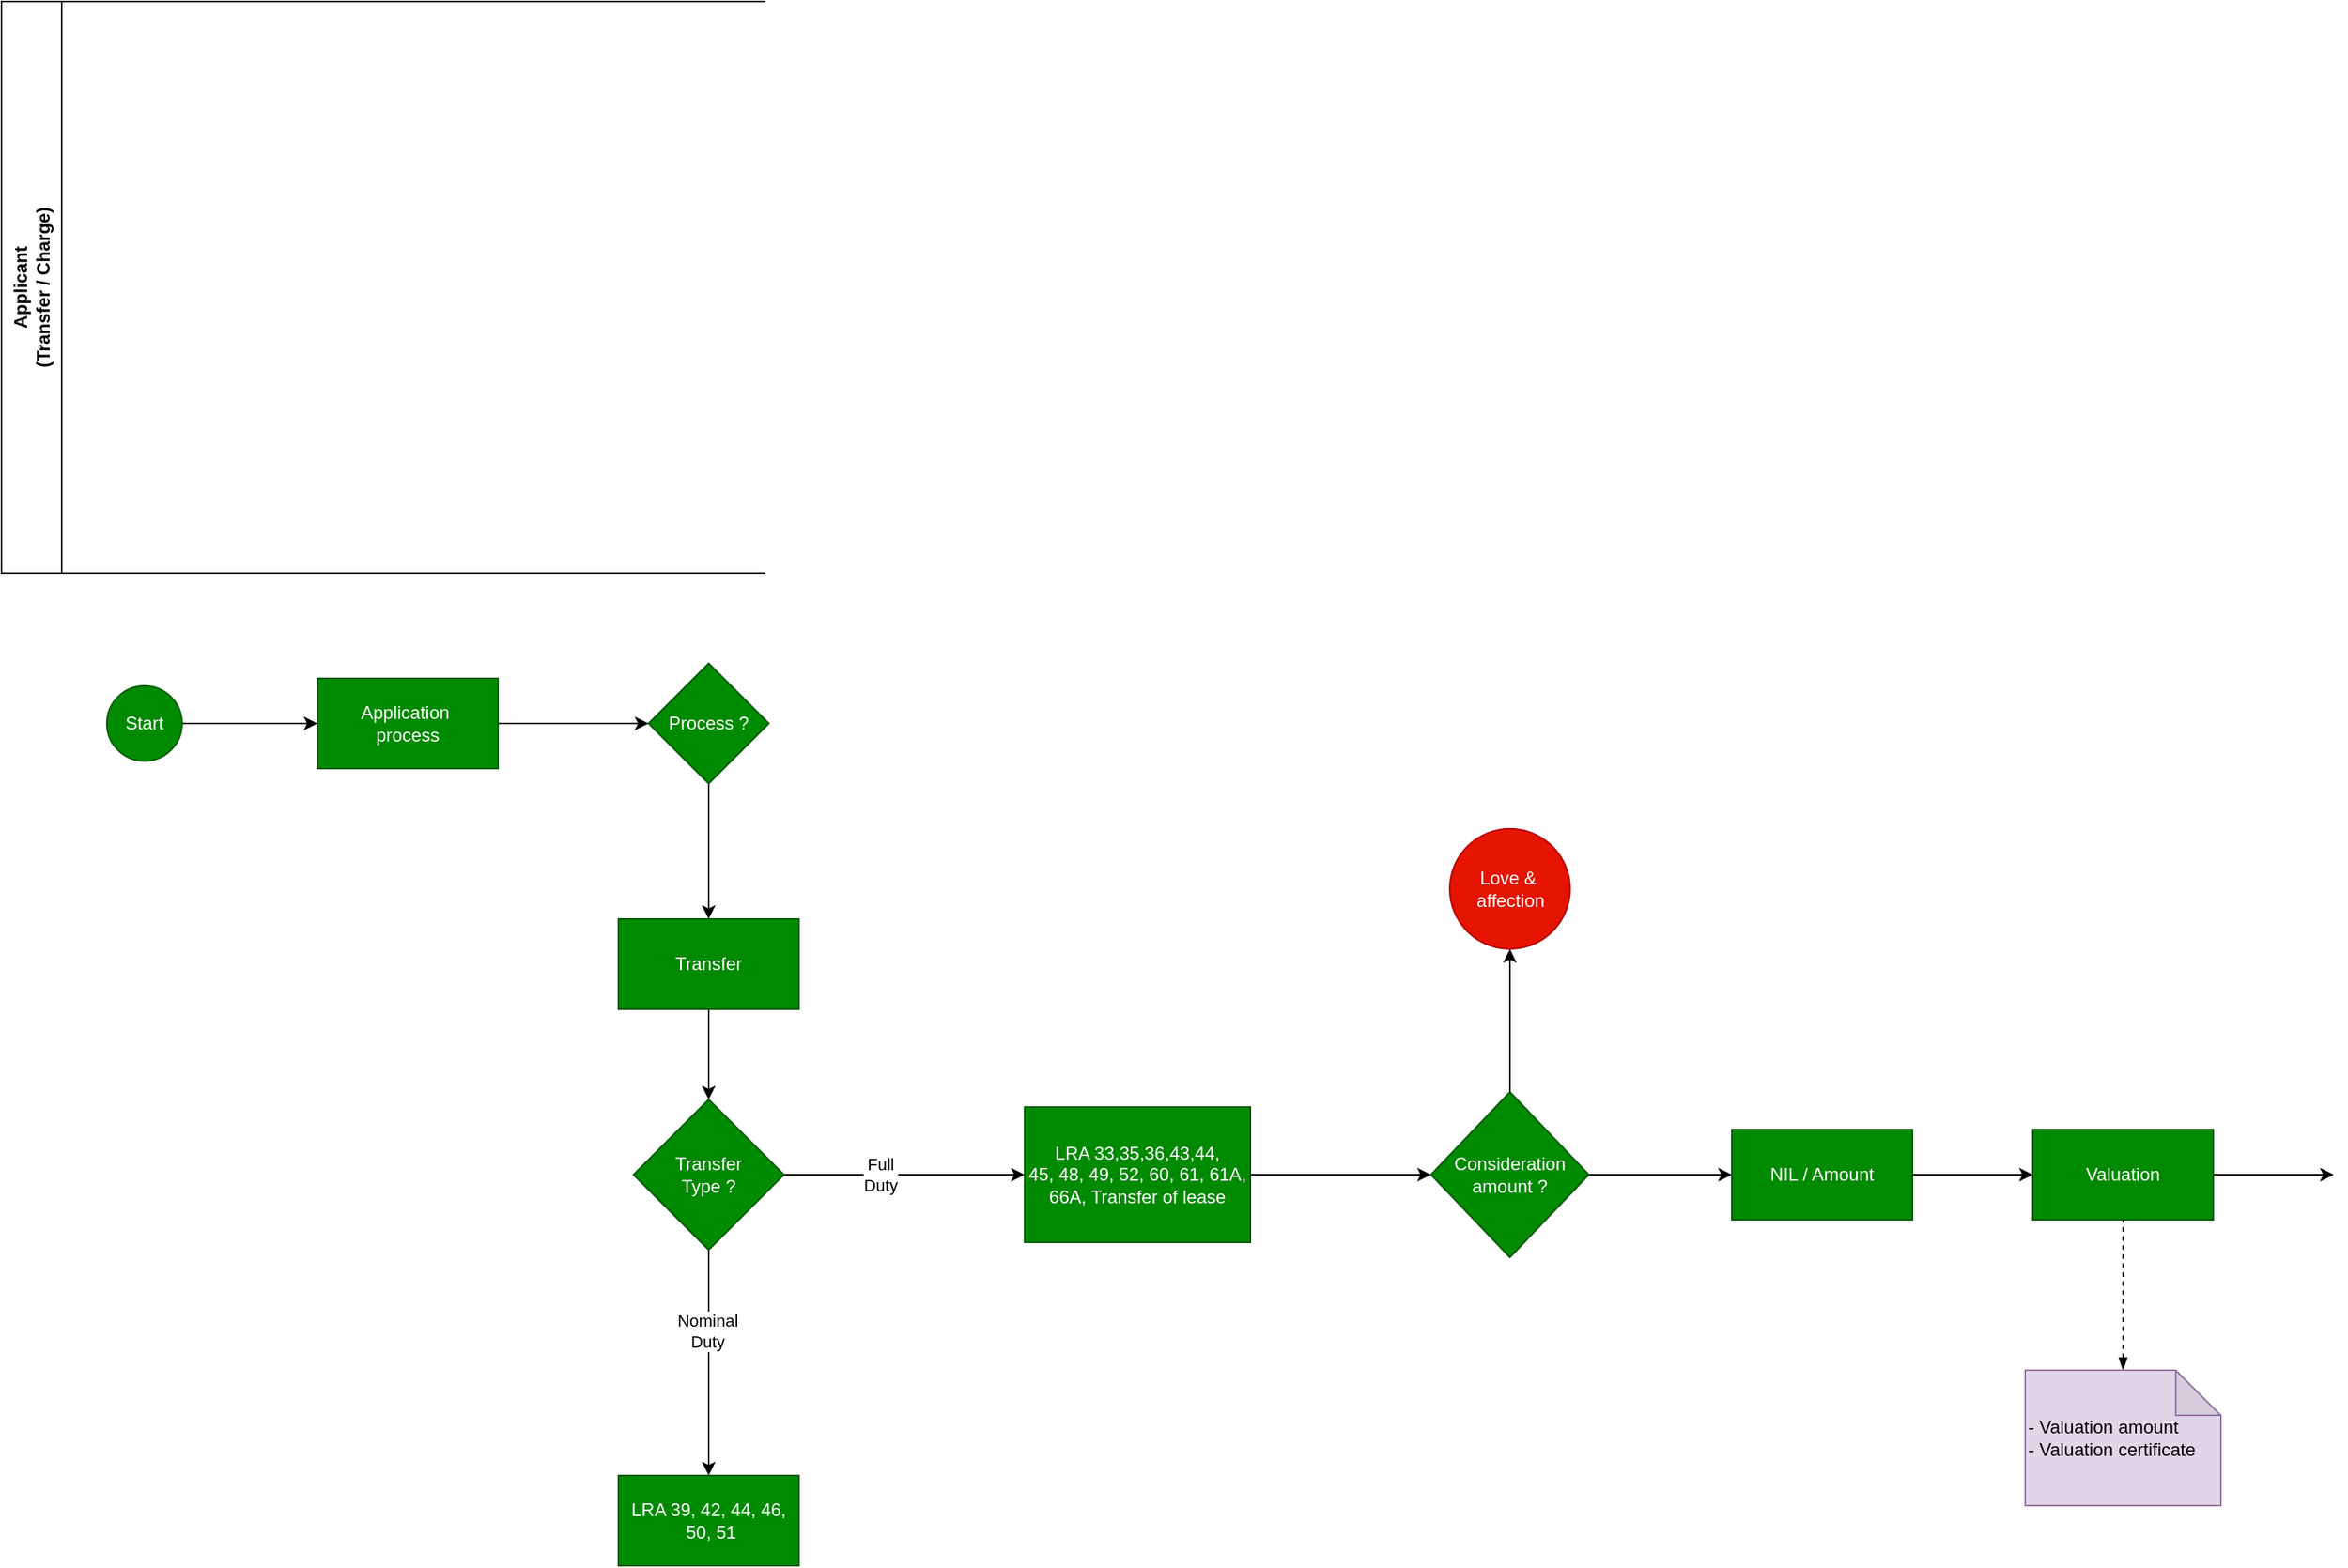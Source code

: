 <mxfile version="21.6.5" type="github">
  <diagram name="Page-1" id="wiHoxaamiO45fGIozESU">
    <mxGraphModel dx="2122" dy="813" grid="1" gridSize="10" guides="1" tooltips="1" connect="1" arrows="1" fold="1" page="1" pageScale="1" pageWidth="850" pageHeight="1100" math="0" shadow="0">
      <root>
        <mxCell id="0" />
        <mxCell id="1" parent="0" />
        <mxCell id="bjcQ7HL3ElRiH-m9O8MQ-1" value="Applicant&lt;br&gt;(Transfer / Charge)" style="swimlane;horizontal=0;whiteSpace=wrap;html=1;startSize=40;" vertex="1" parent="1">
          <mxGeometry x="-40" y="40" width="880" height="380" as="geometry" />
        </mxCell>
        <mxCell id="bjcQ7HL3ElRiH-m9O8MQ-4" value="" style="edgeStyle=orthogonalEdgeStyle;rounded=0;orthogonalLoop=1;jettySize=auto;html=1;" edge="1" parent="1" source="bjcQ7HL3ElRiH-m9O8MQ-2" target="bjcQ7HL3ElRiH-m9O8MQ-3">
          <mxGeometry relative="1" as="geometry" />
        </mxCell>
        <mxCell id="bjcQ7HL3ElRiH-m9O8MQ-2" value="Start" style="ellipse;whiteSpace=wrap;html=1;aspect=fixed;fillColor=#008a00;fontColor=#ffffff;strokeColor=#005700;" vertex="1" parent="1">
          <mxGeometry x="30" y="495" width="50" height="50" as="geometry" />
        </mxCell>
        <mxCell id="bjcQ7HL3ElRiH-m9O8MQ-6" value="" style="edgeStyle=orthogonalEdgeStyle;rounded=0;orthogonalLoop=1;jettySize=auto;html=1;" edge="1" parent="1" source="bjcQ7HL3ElRiH-m9O8MQ-3" target="bjcQ7HL3ElRiH-m9O8MQ-5">
          <mxGeometry relative="1" as="geometry" />
        </mxCell>
        <mxCell id="bjcQ7HL3ElRiH-m9O8MQ-3" value="Application&amp;nbsp;&lt;br&gt;process" style="whiteSpace=wrap;html=1;fillColor=#008a00;strokeColor=#005700;fontColor=#ffffff;" vertex="1" parent="1">
          <mxGeometry x="170" y="490" width="120" height="60" as="geometry" />
        </mxCell>
        <mxCell id="bjcQ7HL3ElRiH-m9O8MQ-10" value="" style="edgeStyle=orthogonalEdgeStyle;rounded=0;orthogonalLoop=1;jettySize=auto;html=1;" edge="1" parent="1" source="bjcQ7HL3ElRiH-m9O8MQ-5" target="bjcQ7HL3ElRiH-m9O8MQ-9">
          <mxGeometry relative="1" as="geometry" />
        </mxCell>
        <mxCell id="bjcQ7HL3ElRiH-m9O8MQ-5" value="Process ?" style="rhombus;whiteSpace=wrap;html=1;fillColor=#008a00;strokeColor=#005700;fontColor=#ffffff;" vertex="1" parent="1">
          <mxGeometry x="390" y="480" width="80" height="80" as="geometry" />
        </mxCell>
        <mxCell id="bjcQ7HL3ElRiH-m9O8MQ-12" value="" style="edgeStyle=orthogonalEdgeStyle;rounded=0;orthogonalLoop=1;jettySize=auto;html=1;" edge="1" parent="1" source="bjcQ7HL3ElRiH-m9O8MQ-9" target="bjcQ7HL3ElRiH-m9O8MQ-11">
          <mxGeometry relative="1" as="geometry" />
        </mxCell>
        <mxCell id="bjcQ7HL3ElRiH-m9O8MQ-9" value="Transfer" style="whiteSpace=wrap;html=1;fillColor=#008a00;strokeColor=#005700;fontColor=#ffffff;" vertex="1" parent="1">
          <mxGeometry x="370" y="650" width="120" height="60" as="geometry" />
        </mxCell>
        <mxCell id="bjcQ7HL3ElRiH-m9O8MQ-16" value="" style="edgeStyle=orthogonalEdgeStyle;rounded=0;orthogonalLoop=1;jettySize=auto;html=1;" edge="1" parent="1" source="bjcQ7HL3ElRiH-m9O8MQ-11" target="bjcQ7HL3ElRiH-m9O8MQ-15">
          <mxGeometry relative="1" as="geometry" />
        </mxCell>
        <mxCell id="bjcQ7HL3ElRiH-m9O8MQ-17" value="Full&lt;br&gt;Duty" style="edgeLabel;html=1;align=center;verticalAlign=middle;resizable=0;points=[];" vertex="1" connectable="0" parent="bjcQ7HL3ElRiH-m9O8MQ-16">
          <mxGeometry x="-0.2" relative="1" as="geometry">
            <mxPoint as="offset" />
          </mxGeometry>
        </mxCell>
        <mxCell id="bjcQ7HL3ElRiH-m9O8MQ-19" value="" style="edgeStyle=orthogonalEdgeStyle;rounded=0;orthogonalLoop=1;jettySize=auto;html=1;" edge="1" parent="1" source="bjcQ7HL3ElRiH-m9O8MQ-11" target="bjcQ7HL3ElRiH-m9O8MQ-18">
          <mxGeometry relative="1" as="geometry" />
        </mxCell>
        <mxCell id="bjcQ7HL3ElRiH-m9O8MQ-20" value="Nominal&lt;br&gt;Duty" style="edgeLabel;html=1;align=center;verticalAlign=middle;resizable=0;points=[];" vertex="1" connectable="0" parent="bjcQ7HL3ElRiH-m9O8MQ-19">
          <mxGeometry x="-0.289" y="-1" relative="1" as="geometry">
            <mxPoint as="offset" />
          </mxGeometry>
        </mxCell>
        <mxCell id="bjcQ7HL3ElRiH-m9O8MQ-11" value="Transfer&lt;br&gt;Type ?" style="rhombus;whiteSpace=wrap;html=1;fillColor=#008a00;strokeColor=#005700;fontColor=#ffffff;" vertex="1" parent="1">
          <mxGeometry x="380" y="770" width="100" height="100" as="geometry" />
        </mxCell>
        <mxCell id="bjcQ7HL3ElRiH-m9O8MQ-22" value="" style="edgeStyle=orthogonalEdgeStyle;rounded=0;orthogonalLoop=1;jettySize=auto;html=1;" edge="1" parent="1" source="bjcQ7HL3ElRiH-m9O8MQ-15" target="bjcQ7HL3ElRiH-m9O8MQ-21">
          <mxGeometry relative="1" as="geometry" />
        </mxCell>
        <mxCell id="bjcQ7HL3ElRiH-m9O8MQ-15" value="LRA 33,35,36,43,44,&lt;br&gt;45, 48, 49, 52, 60, 61, 61A, 66A, Transfer of lease" style="whiteSpace=wrap;html=1;fillColor=#008a00;strokeColor=#005700;fontColor=#ffffff;" vertex="1" parent="1">
          <mxGeometry x="640" y="775" width="150" height="90" as="geometry" />
        </mxCell>
        <mxCell id="bjcQ7HL3ElRiH-m9O8MQ-18" value="LRA 39, 42, 44, 46,&lt;br&gt;&amp;nbsp;50, 51" style="whiteSpace=wrap;html=1;fillColor=#008a00;strokeColor=#005700;fontColor=#ffffff;" vertex="1" parent="1">
          <mxGeometry x="370" y="1020" width="120" height="60" as="geometry" />
        </mxCell>
        <mxCell id="bjcQ7HL3ElRiH-m9O8MQ-24" value="" style="edgeStyle=orthogonalEdgeStyle;rounded=0;orthogonalLoop=1;jettySize=auto;html=1;" edge="1" parent="1" source="bjcQ7HL3ElRiH-m9O8MQ-21" target="bjcQ7HL3ElRiH-m9O8MQ-23">
          <mxGeometry relative="1" as="geometry" />
        </mxCell>
        <mxCell id="bjcQ7HL3ElRiH-m9O8MQ-26" value="" style="edgeStyle=orthogonalEdgeStyle;rounded=0;orthogonalLoop=1;jettySize=auto;html=1;" edge="1" parent="1" source="bjcQ7HL3ElRiH-m9O8MQ-21" target="bjcQ7HL3ElRiH-m9O8MQ-25">
          <mxGeometry relative="1" as="geometry" />
        </mxCell>
        <mxCell id="bjcQ7HL3ElRiH-m9O8MQ-21" value="Consideration&lt;br&gt;amount ?" style="rhombus;whiteSpace=wrap;html=1;fillColor=#008a00;strokeColor=#005700;fontColor=#ffffff;" vertex="1" parent="1">
          <mxGeometry x="910" y="765" width="105" height="110" as="geometry" />
        </mxCell>
        <mxCell id="bjcQ7HL3ElRiH-m9O8MQ-28" value="" style="edgeStyle=orthogonalEdgeStyle;rounded=0;orthogonalLoop=1;jettySize=auto;html=1;" edge="1" parent="1" source="bjcQ7HL3ElRiH-m9O8MQ-23" target="bjcQ7HL3ElRiH-m9O8MQ-27">
          <mxGeometry relative="1" as="geometry" />
        </mxCell>
        <mxCell id="bjcQ7HL3ElRiH-m9O8MQ-23" value="NIL / Amount" style="whiteSpace=wrap;html=1;fillColor=#008a00;strokeColor=#005700;fontColor=#ffffff;" vertex="1" parent="1">
          <mxGeometry x="1110" y="790" width="120" height="60" as="geometry" />
        </mxCell>
        <mxCell id="bjcQ7HL3ElRiH-m9O8MQ-25" value="Love &amp;amp;&amp;nbsp;&lt;br&gt;affection" style="ellipse;whiteSpace=wrap;html=1;fillColor=#e51400;strokeColor=#B20000;fontColor=#ffffff;" vertex="1" parent="1">
          <mxGeometry x="922.5" y="590" width="80" height="80" as="geometry" />
        </mxCell>
        <mxCell id="bjcQ7HL3ElRiH-m9O8MQ-30" value="" style="edgeStyle=orthogonalEdgeStyle;rounded=0;orthogonalLoop=1;jettySize=auto;html=1;" edge="1" parent="1" source="bjcQ7HL3ElRiH-m9O8MQ-27">
          <mxGeometry relative="1" as="geometry">
            <mxPoint x="1510" y="820" as="targetPoint" />
          </mxGeometry>
        </mxCell>
        <mxCell id="bjcQ7HL3ElRiH-m9O8MQ-27" value="Valuation" style="whiteSpace=wrap;html=1;fillColor=#008a00;strokeColor=#005700;fontColor=#ffffff;" vertex="1" parent="1">
          <mxGeometry x="1310" y="790" width="120" height="60" as="geometry" />
        </mxCell>
        <mxCell id="bjcQ7HL3ElRiH-m9O8MQ-32" style="edgeStyle=orthogonalEdgeStyle;rounded=0;orthogonalLoop=1;jettySize=auto;html=1;entryX=0.5;entryY=1;entryDx=0;entryDy=0;dashed=1;startArrow=blockThin;startFill=1;endArrow=none;endFill=0;" edge="1" parent="1" source="bjcQ7HL3ElRiH-m9O8MQ-31" target="bjcQ7HL3ElRiH-m9O8MQ-27">
          <mxGeometry relative="1" as="geometry" />
        </mxCell>
        <mxCell id="bjcQ7HL3ElRiH-m9O8MQ-31" value="- Valuation amount&lt;br&gt;- Valuation certificate" style="shape=note;whiteSpace=wrap;html=1;backgroundOutline=1;darkOpacity=0.05;fillColor=#e1d5e7;strokeColor=#9673a6;align=left;" vertex="1" parent="1">
          <mxGeometry x="1305" y="950" width="130" height="90" as="geometry" />
        </mxCell>
      </root>
    </mxGraphModel>
  </diagram>
</mxfile>
